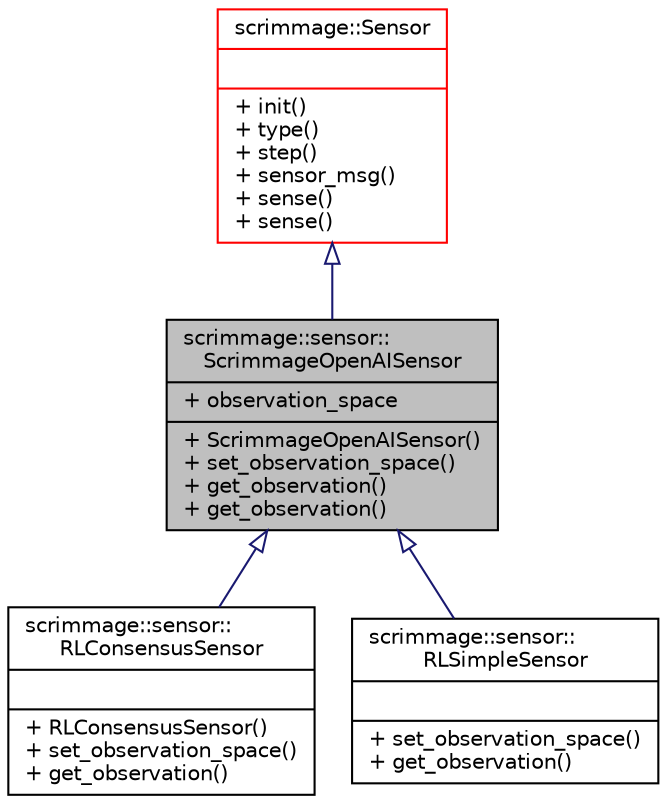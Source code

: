 digraph "scrimmage::sensor::ScrimmageOpenAISensor"
{
 // LATEX_PDF_SIZE
  edge [fontname="Helvetica",fontsize="10",labelfontname="Helvetica",labelfontsize="10"];
  node [fontname="Helvetica",fontsize="10",shape=record];
  Node1 [label="{scrimmage::sensor::\lScrimmageOpenAISensor\n|+ observation_space\l|+ ScrimmageOpenAISensor()\l+ set_observation_space()\l+ get_observation()\l+ get_observation()\l}",height=0.2,width=0.4,color="black", fillcolor="grey75", style="filled", fontcolor="black",tooltip=" "];
  Node2 -> Node1 [dir="back",color="midnightblue",fontsize="10",style="solid",arrowtail="onormal",fontname="Helvetica"];
  Node2 [label="{scrimmage::Sensor\n||+ init()\l+ type()\l+ step()\l+ sensor_msg()\l+ sense()\l+ sense()\l}",height=0.2,width=0.4,color="red", fillcolor="white", style="filled",URL="$classscrimmage_1_1Sensor.html",tooltip=" "];
  Node1 -> Node6 [dir="back",color="midnightblue",fontsize="10",style="solid",arrowtail="onormal",fontname="Helvetica"];
  Node6 [label="{scrimmage::sensor::\lRLConsensusSensor\n||+ RLConsensusSensor()\l+ set_observation_space()\l+ get_observation()\l}",height=0.2,width=0.4,color="black", fillcolor="white", style="filled",URL="$classscrimmage_1_1sensor_1_1RLConsensusSensor.html",tooltip=" "];
  Node1 -> Node7 [dir="back",color="midnightblue",fontsize="10",style="solid",arrowtail="onormal",fontname="Helvetica"];
  Node7 [label="{scrimmage::sensor::\lRLSimpleSensor\n||+ set_observation_space()\l+ get_observation()\l}",height=0.2,width=0.4,color="black", fillcolor="white", style="filled",URL="$classscrimmage_1_1sensor_1_1RLSimpleSensor.html",tooltip=" "];
}
